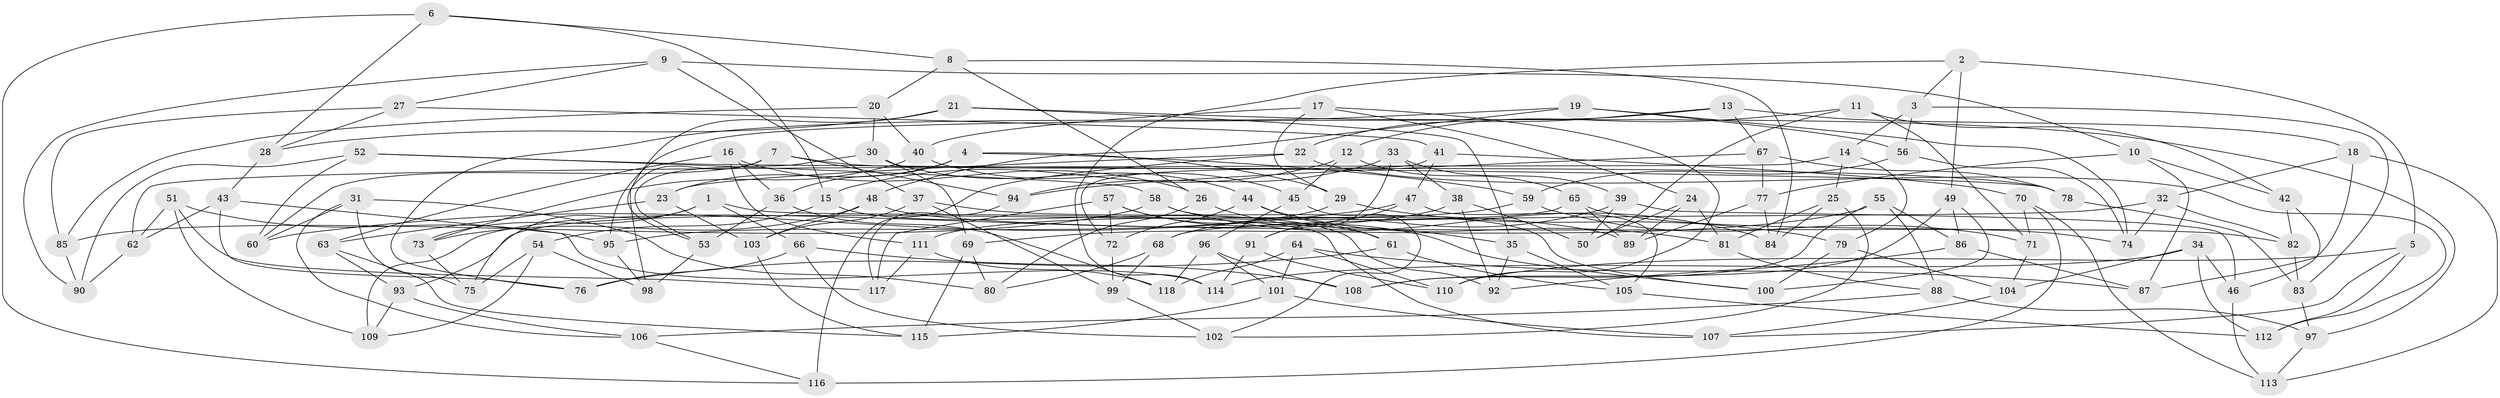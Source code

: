 // Generated by graph-tools (version 1.1) at 2025/58/03/09/25 04:58:59]
// undirected, 118 vertices, 236 edges
graph export_dot {
graph [start="1"]
  node [color=gray90,style=filled];
  1;
  2;
  3;
  4;
  5;
  6;
  7;
  8;
  9;
  10;
  11;
  12;
  13;
  14;
  15;
  16;
  17;
  18;
  19;
  20;
  21;
  22;
  23;
  24;
  25;
  26;
  27;
  28;
  29;
  30;
  31;
  32;
  33;
  34;
  35;
  36;
  37;
  38;
  39;
  40;
  41;
  42;
  43;
  44;
  45;
  46;
  47;
  48;
  49;
  50;
  51;
  52;
  53;
  54;
  55;
  56;
  57;
  58;
  59;
  60;
  61;
  62;
  63;
  64;
  65;
  66;
  67;
  68;
  69;
  70;
  71;
  72;
  73;
  74;
  75;
  76;
  77;
  78;
  79;
  80;
  81;
  82;
  83;
  84;
  85;
  86;
  87;
  88;
  89;
  90;
  91;
  92;
  93;
  94;
  95;
  96;
  97;
  98;
  99;
  100;
  101;
  102;
  103;
  104;
  105;
  106;
  107;
  108;
  109;
  110;
  111;
  112;
  113;
  114;
  115;
  116;
  117;
  118;
  1 -- 73;
  1 -- 107;
  1 -- 75;
  1 -- 66;
  2 -- 5;
  2 -- 3;
  2 -- 49;
  2 -- 114;
  3 -- 83;
  3 -- 14;
  3 -- 56;
  4 -- 59;
  4 -- 23;
  4 -- 29;
  4 -- 36;
  5 -- 112;
  5 -- 110;
  5 -- 107;
  6 -- 28;
  6 -- 116;
  6 -- 15;
  6 -- 8;
  7 -- 94;
  7 -- 98;
  7 -- 78;
  7 -- 60;
  8 -- 26;
  8 -- 84;
  8 -- 20;
  9 -- 90;
  9 -- 37;
  9 -- 27;
  9 -- 10;
  10 -- 87;
  10 -- 42;
  10 -- 77;
  11 -- 71;
  11 -- 50;
  11 -- 12;
  11 -- 42;
  12 -- 65;
  12 -- 15;
  12 -- 45;
  13 -- 22;
  13 -- 18;
  13 -- 67;
  13 -- 95;
  14 -- 62;
  14 -- 25;
  14 -- 79;
  15 -- 92;
  15 -- 54;
  16 -- 36;
  16 -- 111;
  16 -- 63;
  16 -- 26;
  17 -- 29;
  17 -- 110;
  17 -- 40;
  17 -- 24;
  18 -- 32;
  18 -- 87;
  18 -- 113;
  19 -- 56;
  19 -- 74;
  19 -- 76;
  19 -- 48;
  20 -- 30;
  20 -- 85;
  20 -- 40;
  21 -- 28;
  21 -- 53;
  21 -- 35;
  21 -- 97;
  22 -- 116;
  22 -- 112;
  22 -- 23;
  23 -- 63;
  23 -- 103;
  24 -- 89;
  24 -- 50;
  24 -- 81;
  25 -- 81;
  25 -- 102;
  25 -- 84;
  26 -- 35;
  26 -- 80;
  27 -- 28;
  27 -- 85;
  27 -- 41;
  28 -- 43;
  29 -- 95;
  29 -- 79;
  30 -- 69;
  30 -- 53;
  30 -- 44;
  31 -- 60;
  31 -- 106;
  31 -- 80;
  31 -- 75;
  32 -- 82;
  32 -- 68;
  32 -- 74;
  33 -- 94;
  33 -- 91;
  33 -- 38;
  33 -- 39;
  34 -- 112;
  34 -- 46;
  34 -- 114;
  34 -- 104;
  35 -- 92;
  35 -- 105;
  36 -- 118;
  36 -- 53;
  37 -- 103;
  37 -- 89;
  37 -- 99;
  38 -- 92;
  38 -- 50;
  38 -- 109;
  39 -- 50;
  39 -- 46;
  39 -- 68;
  40 -- 45;
  40 -- 73;
  41 -- 70;
  41 -- 72;
  41 -- 47;
  42 -- 46;
  42 -- 82;
  43 -- 114;
  43 -- 76;
  43 -- 62;
  44 -- 61;
  44 -- 72;
  44 -- 81;
  45 -- 96;
  45 -- 102;
  46 -- 113;
  47 -- 60;
  47 -- 105;
  47 -- 91;
  48 -- 103;
  48 -- 73;
  48 -- 82;
  49 -- 108;
  49 -- 100;
  49 -- 86;
  51 -- 95;
  51 -- 62;
  51 -- 117;
  51 -- 109;
  52 -- 78;
  52 -- 58;
  52 -- 60;
  52 -- 90;
  53 -- 98;
  54 -- 109;
  54 -- 98;
  54 -- 75;
  55 -- 69;
  55 -- 88;
  55 -- 108;
  55 -- 86;
  56 -- 74;
  56 -- 59;
  57 -- 61;
  57 -- 72;
  57 -- 117;
  57 -- 100;
  58 -- 84;
  58 -- 85;
  58 -- 100;
  59 -- 71;
  59 -- 111;
  61 -- 76;
  61 -- 105;
  62 -- 90;
  63 -- 93;
  63 -- 115;
  64 -- 110;
  64 -- 87;
  64 -- 118;
  64 -- 101;
  65 -- 74;
  65 -- 89;
  65 -- 93;
  66 -- 76;
  66 -- 108;
  66 -- 102;
  67 -- 78;
  67 -- 94;
  67 -- 77;
  68 -- 99;
  68 -- 80;
  69 -- 115;
  69 -- 80;
  70 -- 71;
  70 -- 113;
  70 -- 116;
  71 -- 104;
  72 -- 99;
  73 -- 75;
  77 -- 89;
  77 -- 84;
  78 -- 83;
  79 -- 104;
  79 -- 100;
  81 -- 88;
  82 -- 83;
  83 -- 97;
  85 -- 90;
  86 -- 87;
  86 -- 92;
  88 -- 106;
  88 -- 97;
  91 -- 110;
  91 -- 114;
  93 -- 106;
  93 -- 109;
  94 -- 117;
  95 -- 98;
  96 -- 108;
  96 -- 118;
  96 -- 101;
  97 -- 113;
  99 -- 102;
  101 -- 107;
  101 -- 115;
  103 -- 115;
  104 -- 107;
  105 -- 112;
  106 -- 116;
  111 -- 117;
  111 -- 118;
}
